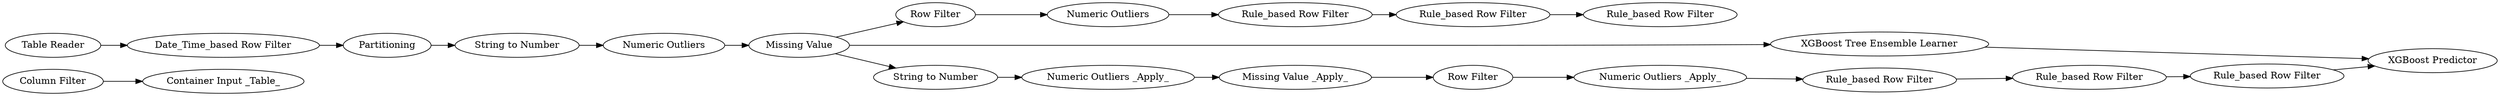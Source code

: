 digraph {
	"8155122226426231873_1169" [label="Column Filter"]
	"5769971384595067992_159" [label="Numeric Outliers"]
	"-5410415206659847198_237" [label="Missing Value _Apply_"]
	"-5410415206659847198_229" [label="Row Filter"]
	"-5410415206659847198_231" [label="Rule_based Row Filter"]
	"5769971384595067992_229" [label="Row Filter"]
	"5769971384595067992_230" [label="Rule_based Row Filter"]
	"8155122226426231873_219" [label=Partitioning]
	"8155122226426231873_1168" [label="Container Input _Table_"]
	"-5410415206659847198_13" [label="Rule_based Row Filter"]
	"5769971384595067992_231" [label="Rule_based Row Filter"]
	"-5410415206659847198_230" [label="Rule_based Row Filter"]
	"8155122226426231873_1215" [label="Table Reader"]
	"5769971384595067992_232" [label="Missing Value"]
	"8155122226426231873_1164" [label="Date_Time_based Row Filter"]
	"8155122226426231873_1213" [label="XGBoost Tree Ensemble Learner"]
	"5769971384595067992_13" [label="Rule_based Row Filter"]
	"8155122226426231873_1214" [label="XGBoost Predictor"]
	"-5410415206659847198_227" [label="String to Number"]
	"-5410415206659847198_236" [label="Numeric Outliers _Apply_"]
	"5769971384595067992_164" [label="Numeric Outliers"]
	"5769971384595067992_227" [label="String to Number"]
	"-5410415206659847198_235" [label="Numeric Outliers _Apply_"]
	"5769971384595067992_232" -> "8155122226426231873_1213"
	"5769971384595067992_13" -> "5769971384595067992_230"
	"8155122226426231873_1213" -> "8155122226426231873_1214"
	"5769971384595067992_230" -> "5769971384595067992_231"
	"8155122226426231873_219" -> "5769971384595067992_227"
	"5769971384595067992_232" -> "5769971384595067992_229"
	"5769971384595067992_159" -> "5769971384595067992_13"
	"8155122226426231873_1215" -> "8155122226426231873_1164"
	"-5410415206659847198_227" -> "-5410415206659847198_235"
	"5769971384595067992_229" -> "5769971384595067992_159"
	"-5410415206659847198_230" -> "-5410415206659847198_231"
	"-5410415206659847198_229" -> "-5410415206659847198_236"
	"5769971384595067992_164" -> "5769971384595067992_232"
	"-5410415206659847198_237" -> "-5410415206659847198_229"
	"5769971384595067992_227" -> "5769971384595067992_164"
	"5769971384595067992_232" -> "-5410415206659847198_227"
	"-5410415206659847198_13" -> "-5410415206659847198_230"
	"-5410415206659847198_231" -> "8155122226426231873_1214"
	"8155122226426231873_1164" -> "8155122226426231873_219"
	"8155122226426231873_1169" -> "8155122226426231873_1168"
	"-5410415206659847198_235" -> "-5410415206659847198_237"
	"-5410415206659847198_236" -> "-5410415206659847198_13"
	rankdir=LR
}
